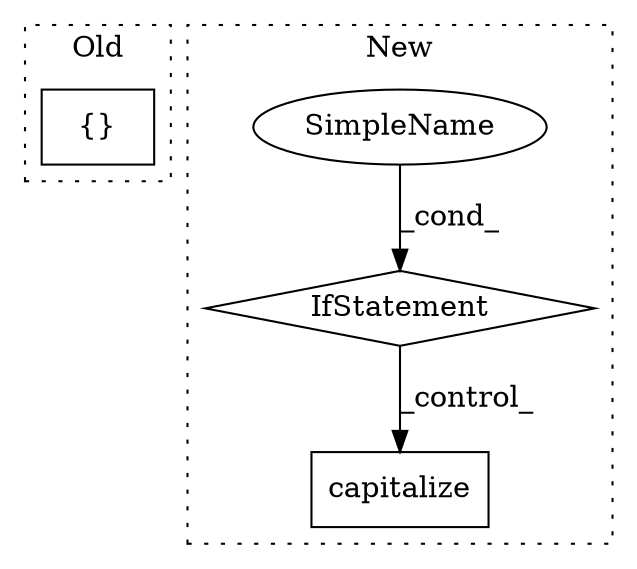 digraph G {
subgraph cluster0 {
1 [label="{}" a="4" s="1736,1757" l="1,1" shape="box"];
label = "Old";
style="dotted";
}
subgraph cluster1 {
2 [label="capitalize" a="32" s="1774" l="12" shape="box"];
3 [label="IfStatement" a="25" s="1847" l="28" shape="diamond"];
4 [label="SimpleName" a="42" s="1870" l="5" shape="ellipse"];
label = "New";
style="dotted";
}
3 -> 2 [label="_control_"];
4 -> 3 [label="_cond_"];
}